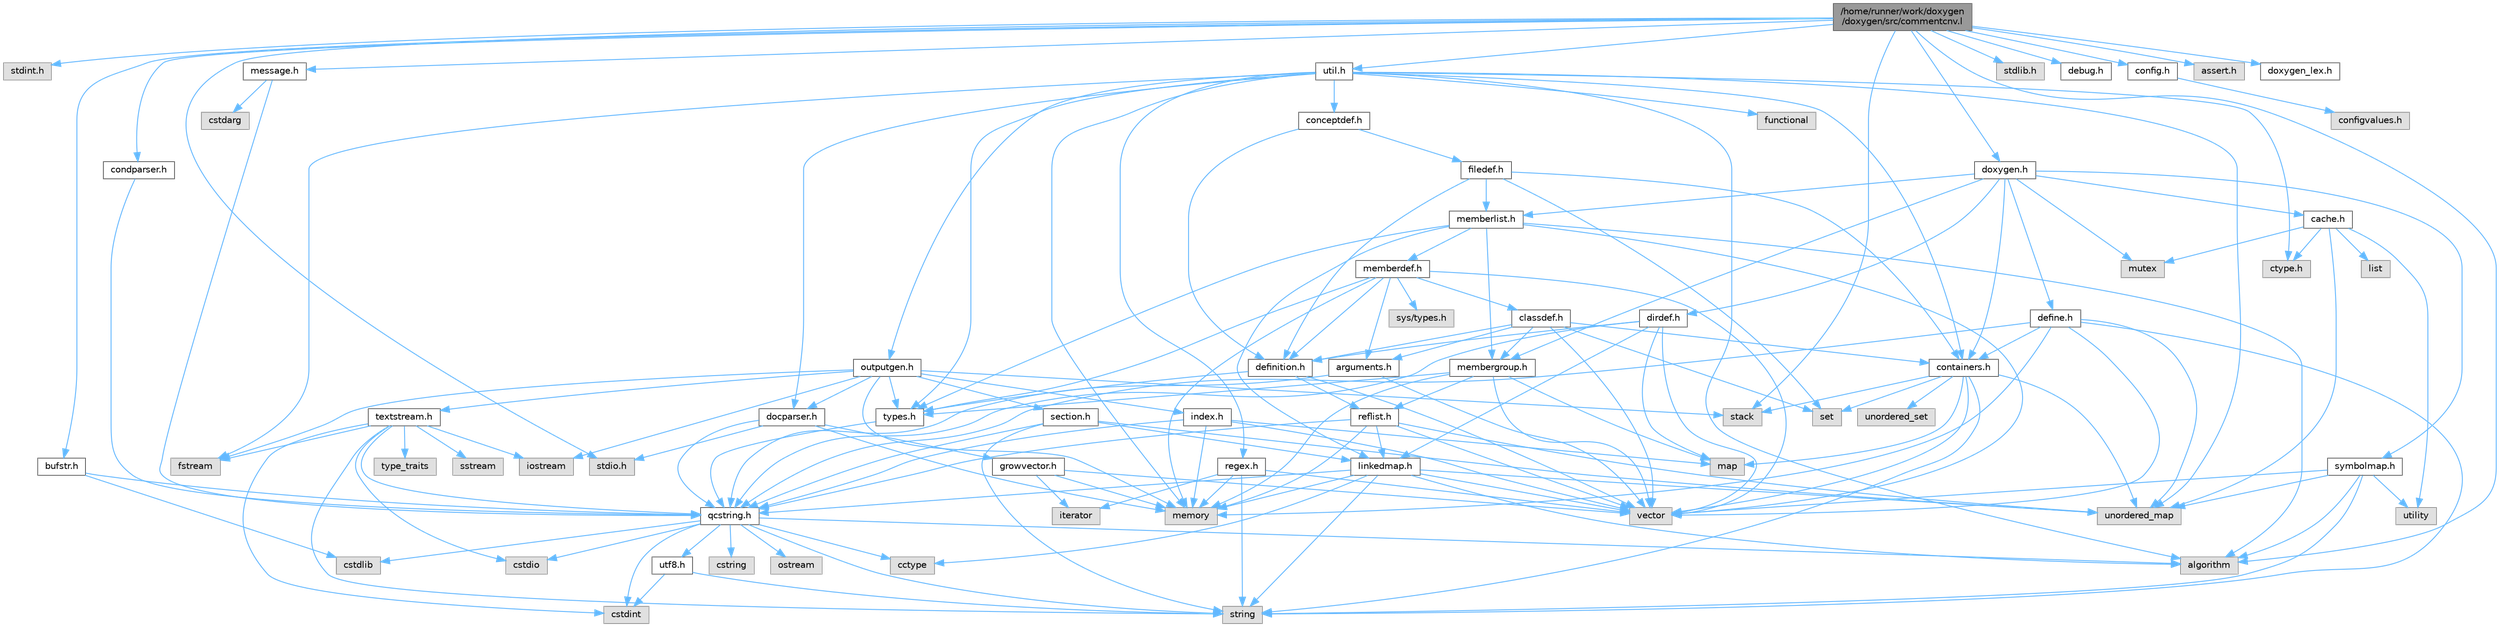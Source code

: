 digraph "/home/runner/work/doxygen/doxygen/src/commentcnv.l"
{
 // INTERACTIVE_SVG=YES
 // LATEX_PDF_SIZE
  bgcolor="transparent";
  edge [fontname=Helvetica,fontsize=10,labelfontname=Helvetica,labelfontsize=10];
  node [fontname=Helvetica,fontsize=10,shape=box,height=0.2,width=0.4];
  Node1 [label="/home/runner/work/doxygen\l/doxygen/src/commentcnv.l",height=0.2,width=0.4,color="gray40", fillcolor="grey60", style="filled", fontcolor="black",tooltip=" "];
  Node1 -> Node2 [color="steelblue1",style="solid"];
  Node2 [label="stdint.h",height=0.2,width=0.4,color="grey60", fillcolor="#E0E0E0", style="filled",tooltip=" "];
  Node1 -> Node3 [color="steelblue1",style="solid"];
  Node3 [label="stdio.h",height=0.2,width=0.4,color="grey60", fillcolor="#E0E0E0", style="filled",tooltip=" "];
  Node1 -> Node4 [color="steelblue1",style="solid"];
  Node4 [label="stdlib.h",height=0.2,width=0.4,color="grey60", fillcolor="#E0E0E0", style="filled",tooltip=" "];
  Node1 -> Node5 [color="steelblue1",style="solid"];
  Node5 [label="stack",height=0.2,width=0.4,color="grey60", fillcolor="#E0E0E0", style="filled",tooltip=" "];
  Node1 -> Node6 [color="steelblue1",style="solid"];
  Node6 [label="algorithm",height=0.2,width=0.4,color="grey60", fillcolor="#E0E0E0", style="filled",tooltip=" "];
  Node1 -> Node7 [color="steelblue1",style="solid"];
  Node7 [label="bufstr.h",height=0.2,width=0.4,color="grey40", fillcolor="white", style="filled",URL="$d4/de5/bufstr_8h.html",tooltip=" "];
  Node7 -> Node8 [color="steelblue1",style="solid"];
  Node8 [label="cstdlib",height=0.2,width=0.4,color="grey60", fillcolor="#E0E0E0", style="filled",tooltip=" "];
  Node7 -> Node9 [color="steelblue1",style="solid"];
  Node9 [label="qcstring.h",height=0.2,width=0.4,color="grey40", fillcolor="white", style="filled",URL="$d7/d5c/qcstring_8h.html",tooltip=" "];
  Node9 -> Node10 [color="steelblue1",style="solid"];
  Node10 [label="string",height=0.2,width=0.4,color="grey60", fillcolor="#E0E0E0", style="filled",tooltip=" "];
  Node9 -> Node6 [color="steelblue1",style="solid"];
  Node9 -> Node11 [color="steelblue1",style="solid"];
  Node11 [label="cctype",height=0.2,width=0.4,color="grey60", fillcolor="#E0E0E0", style="filled",tooltip=" "];
  Node9 -> Node12 [color="steelblue1",style="solid"];
  Node12 [label="cstring",height=0.2,width=0.4,color="grey60", fillcolor="#E0E0E0", style="filled",tooltip=" "];
  Node9 -> Node13 [color="steelblue1",style="solid"];
  Node13 [label="cstdio",height=0.2,width=0.4,color="grey60", fillcolor="#E0E0E0", style="filled",tooltip=" "];
  Node9 -> Node8 [color="steelblue1",style="solid"];
  Node9 -> Node14 [color="steelblue1",style="solid"];
  Node14 [label="cstdint",height=0.2,width=0.4,color="grey60", fillcolor="#E0E0E0", style="filled",tooltip=" "];
  Node9 -> Node15 [color="steelblue1",style="solid"];
  Node15 [label="ostream",height=0.2,width=0.4,color="grey60", fillcolor="#E0E0E0", style="filled",tooltip=" "];
  Node9 -> Node16 [color="steelblue1",style="solid"];
  Node16 [label="utf8.h",height=0.2,width=0.4,color="grey40", fillcolor="white", style="filled",URL="$db/d7c/utf8_8h.html",tooltip="Various UTF8 related helper functions."];
  Node16 -> Node14 [color="steelblue1",style="solid"];
  Node16 -> Node10 [color="steelblue1",style="solid"];
  Node1 -> Node17 [color="steelblue1",style="solid"];
  Node17 [label="debug.h",height=0.2,width=0.4,color="grey40", fillcolor="white", style="filled",URL="$db/d16/debug_8h.html",tooltip=" "];
  Node1 -> Node18 [color="steelblue1",style="solid"];
  Node18 [label="message.h",height=0.2,width=0.4,color="grey40", fillcolor="white", style="filled",URL="$d2/d0d/message_8h.html",tooltip=" "];
  Node18 -> Node19 [color="steelblue1",style="solid"];
  Node19 [label="cstdarg",height=0.2,width=0.4,color="grey60", fillcolor="#E0E0E0", style="filled",tooltip=" "];
  Node18 -> Node9 [color="steelblue1",style="solid"];
  Node1 -> Node20 [color="steelblue1",style="solid"];
  Node20 [label="config.h",height=0.2,width=0.4,color="grey40", fillcolor="white", style="filled",URL="$db/d16/config_8h.html",tooltip=" "];
  Node20 -> Node21 [color="steelblue1",style="solid"];
  Node21 [label="configvalues.h",height=0.2,width=0.4,color="grey60", fillcolor="#E0E0E0", style="filled",tooltip=" "];
  Node1 -> Node22 [color="steelblue1",style="solid"];
  Node22 [label="doxygen.h",height=0.2,width=0.4,color="grey40", fillcolor="white", style="filled",URL="$d1/da1/doxygen_8h.html",tooltip=" "];
  Node22 -> Node23 [color="steelblue1",style="solid"];
  Node23 [label="mutex",height=0.2,width=0.4,color="grey60", fillcolor="#E0E0E0", style="filled",tooltip=" "];
  Node22 -> Node24 [color="steelblue1",style="solid"];
  Node24 [label="containers.h",height=0.2,width=0.4,color="grey40", fillcolor="white", style="filled",URL="$d5/d75/containers_8h.html",tooltip=" "];
  Node24 -> Node25 [color="steelblue1",style="solid"];
  Node25 [label="vector",height=0.2,width=0.4,color="grey60", fillcolor="#E0E0E0", style="filled",tooltip=" "];
  Node24 -> Node10 [color="steelblue1",style="solid"];
  Node24 -> Node26 [color="steelblue1",style="solid"];
  Node26 [label="set",height=0.2,width=0.4,color="grey60", fillcolor="#E0E0E0", style="filled",tooltip=" "];
  Node24 -> Node27 [color="steelblue1",style="solid"];
  Node27 [label="map",height=0.2,width=0.4,color="grey60", fillcolor="#E0E0E0", style="filled",tooltip=" "];
  Node24 -> Node28 [color="steelblue1",style="solid"];
  Node28 [label="unordered_set",height=0.2,width=0.4,color="grey60", fillcolor="#E0E0E0", style="filled",tooltip=" "];
  Node24 -> Node29 [color="steelblue1",style="solid"];
  Node29 [label="unordered_map",height=0.2,width=0.4,color="grey60", fillcolor="#E0E0E0", style="filled",tooltip=" "];
  Node24 -> Node5 [color="steelblue1",style="solid"];
  Node22 -> Node30 [color="steelblue1",style="solid"];
  Node30 [label="membergroup.h",height=0.2,width=0.4,color="grey40", fillcolor="white", style="filled",URL="$d9/d11/membergroup_8h.html",tooltip=" "];
  Node30 -> Node25 [color="steelblue1",style="solid"];
  Node30 -> Node27 [color="steelblue1",style="solid"];
  Node30 -> Node31 [color="steelblue1",style="solid"];
  Node31 [label="memory",height=0.2,width=0.4,color="grey60", fillcolor="#E0E0E0", style="filled",tooltip=" "];
  Node30 -> Node32 [color="steelblue1",style="solid"];
  Node32 [label="types.h",height=0.2,width=0.4,color="grey40", fillcolor="white", style="filled",URL="$d9/d49/types_8h.html",tooltip="This file contains a number of basic enums and types."];
  Node32 -> Node9 [color="steelblue1",style="solid"];
  Node30 -> Node33 [color="steelblue1",style="solid"];
  Node33 [label="reflist.h",height=0.2,width=0.4,color="grey40", fillcolor="white", style="filled",URL="$d1/d02/reflist_8h.html",tooltip=" "];
  Node33 -> Node25 [color="steelblue1",style="solid"];
  Node33 -> Node29 [color="steelblue1",style="solid"];
  Node33 -> Node31 [color="steelblue1",style="solid"];
  Node33 -> Node9 [color="steelblue1",style="solid"];
  Node33 -> Node34 [color="steelblue1",style="solid"];
  Node34 [label="linkedmap.h",height=0.2,width=0.4,color="grey40", fillcolor="white", style="filled",URL="$da/de1/linkedmap_8h.html",tooltip=" "];
  Node34 -> Node29 [color="steelblue1",style="solid"];
  Node34 -> Node25 [color="steelblue1",style="solid"];
  Node34 -> Node31 [color="steelblue1",style="solid"];
  Node34 -> Node10 [color="steelblue1",style="solid"];
  Node34 -> Node6 [color="steelblue1",style="solid"];
  Node34 -> Node11 [color="steelblue1",style="solid"];
  Node34 -> Node9 [color="steelblue1",style="solid"];
  Node22 -> Node35 [color="steelblue1",style="solid"];
  Node35 [label="dirdef.h",height=0.2,width=0.4,color="grey40", fillcolor="white", style="filled",URL="$d6/d15/dirdef_8h.html",tooltip=" "];
  Node35 -> Node25 [color="steelblue1",style="solid"];
  Node35 -> Node27 [color="steelblue1",style="solid"];
  Node35 -> Node9 [color="steelblue1",style="solid"];
  Node35 -> Node34 [color="steelblue1",style="solid"];
  Node35 -> Node36 [color="steelblue1",style="solid"];
  Node36 [label="definition.h",height=0.2,width=0.4,color="grey40", fillcolor="white", style="filled",URL="$df/da1/definition_8h.html",tooltip=" "];
  Node36 -> Node25 [color="steelblue1",style="solid"];
  Node36 -> Node32 [color="steelblue1",style="solid"];
  Node36 -> Node33 [color="steelblue1",style="solid"];
  Node22 -> Node37 [color="steelblue1",style="solid"];
  Node37 [label="memberlist.h",height=0.2,width=0.4,color="grey40", fillcolor="white", style="filled",URL="$dd/d78/memberlist_8h.html",tooltip=" "];
  Node37 -> Node25 [color="steelblue1",style="solid"];
  Node37 -> Node6 [color="steelblue1",style="solid"];
  Node37 -> Node38 [color="steelblue1",style="solid"];
  Node38 [label="memberdef.h",height=0.2,width=0.4,color="grey40", fillcolor="white", style="filled",URL="$d4/d46/memberdef_8h.html",tooltip=" "];
  Node38 -> Node25 [color="steelblue1",style="solid"];
  Node38 -> Node31 [color="steelblue1",style="solid"];
  Node38 -> Node39 [color="steelblue1",style="solid"];
  Node39 [label="sys/types.h",height=0.2,width=0.4,color="grey60", fillcolor="#E0E0E0", style="filled",tooltip=" "];
  Node38 -> Node32 [color="steelblue1",style="solid"];
  Node38 -> Node36 [color="steelblue1",style="solid"];
  Node38 -> Node40 [color="steelblue1",style="solid"];
  Node40 [label="arguments.h",height=0.2,width=0.4,color="grey40", fillcolor="white", style="filled",URL="$df/d9b/arguments_8h.html",tooltip=" "];
  Node40 -> Node25 [color="steelblue1",style="solid"];
  Node40 -> Node9 [color="steelblue1",style="solid"];
  Node38 -> Node41 [color="steelblue1",style="solid"];
  Node41 [label="classdef.h",height=0.2,width=0.4,color="grey40", fillcolor="white", style="filled",URL="$d1/da6/classdef_8h.html",tooltip=" "];
  Node41 -> Node25 [color="steelblue1",style="solid"];
  Node41 -> Node26 [color="steelblue1",style="solid"];
  Node41 -> Node24 [color="steelblue1",style="solid"];
  Node41 -> Node36 [color="steelblue1",style="solid"];
  Node41 -> Node40 [color="steelblue1",style="solid"];
  Node41 -> Node30 [color="steelblue1",style="solid"];
  Node37 -> Node34 [color="steelblue1",style="solid"];
  Node37 -> Node32 [color="steelblue1",style="solid"];
  Node37 -> Node30 [color="steelblue1",style="solid"];
  Node22 -> Node42 [color="steelblue1",style="solid"];
  Node42 [label="define.h",height=0.2,width=0.4,color="grey40", fillcolor="white", style="filled",URL="$df/d67/define_8h.html",tooltip=" "];
  Node42 -> Node25 [color="steelblue1",style="solid"];
  Node42 -> Node31 [color="steelblue1",style="solid"];
  Node42 -> Node10 [color="steelblue1",style="solid"];
  Node42 -> Node29 [color="steelblue1",style="solid"];
  Node42 -> Node9 [color="steelblue1",style="solid"];
  Node42 -> Node24 [color="steelblue1",style="solid"];
  Node22 -> Node43 [color="steelblue1",style="solid"];
  Node43 [label="cache.h",height=0.2,width=0.4,color="grey40", fillcolor="white", style="filled",URL="$d3/d26/cache_8h.html",tooltip=" "];
  Node43 -> Node44 [color="steelblue1",style="solid"];
  Node44 [label="list",height=0.2,width=0.4,color="grey60", fillcolor="#E0E0E0", style="filled",tooltip=" "];
  Node43 -> Node29 [color="steelblue1",style="solid"];
  Node43 -> Node23 [color="steelblue1",style="solid"];
  Node43 -> Node45 [color="steelblue1",style="solid"];
  Node45 [label="utility",height=0.2,width=0.4,color="grey60", fillcolor="#E0E0E0", style="filled",tooltip=" "];
  Node43 -> Node46 [color="steelblue1",style="solid"];
  Node46 [label="ctype.h",height=0.2,width=0.4,color="grey60", fillcolor="#E0E0E0", style="filled",tooltip=" "];
  Node22 -> Node47 [color="steelblue1",style="solid"];
  Node47 [label="symbolmap.h",height=0.2,width=0.4,color="grey40", fillcolor="white", style="filled",URL="$d7/ddd/symbolmap_8h.html",tooltip=" "];
  Node47 -> Node6 [color="steelblue1",style="solid"];
  Node47 -> Node29 [color="steelblue1",style="solid"];
  Node47 -> Node25 [color="steelblue1",style="solid"];
  Node47 -> Node10 [color="steelblue1",style="solid"];
  Node47 -> Node45 [color="steelblue1",style="solid"];
  Node1 -> Node48 [color="steelblue1",style="solid"];
  Node48 [label="util.h",height=0.2,width=0.4,color="grey40", fillcolor="white", style="filled",URL="$d8/d3c/util_8h.html",tooltip="A bunch of utility functions."];
  Node48 -> Node31 [color="steelblue1",style="solid"];
  Node48 -> Node29 [color="steelblue1",style="solid"];
  Node48 -> Node6 [color="steelblue1",style="solid"];
  Node48 -> Node49 [color="steelblue1",style="solid"];
  Node49 [label="functional",height=0.2,width=0.4,color="grey60", fillcolor="#E0E0E0", style="filled",tooltip=" "];
  Node48 -> Node50 [color="steelblue1",style="solid"];
  Node50 [label="fstream",height=0.2,width=0.4,color="grey60", fillcolor="#E0E0E0", style="filled",tooltip=" "];
  Node48 -> Node46 [color="steelblue1",style="solid"];
  Node48 -> Node32 [color="steelblue1",style="solid"];
  Node48 -> Node51 [color="steelblue1",style="solid"];
  Node51 [label="docparser.h",height=0.2,width=0.4,color="grey40", fillcolor="white", style="filled",URL="$de/d9c/docparser_8h.html",tooltip=" "];
  Node51 -> Node3 [color="steelblue1",style="solid"];
  Node51 -> Node31 [color="steelblue1",style="solid"];
  Node51 -> Node9 [color="steelblue1",style="solid"];
  Node51 -> Node52 [color="steelblue1",style="solid"];
  Node52 [label="growvector.h",height=0.2,width=0.4,color="grey40", fillcolor="white", style="filled",URL="$d7/d50/growvector_8h.html",tooltip=" "];
  Node52 -> Node25 [color="steelblue1",style="solid"];
  Node52 -> Node31 [color="steelblue1",style="solid"];
  Node52 -> Node53 [color="steelblue1",style="solid"];
  Node53 [label="iterator",height=0.2,width=0.4,color="grey60", fillcolor="#E0E0E0", style="filled",tooltip=" "];
  Node48 -> Node24 [color="steelblue1",style="solid"];
  Node48 -> Node54 [color="steelblue1",style="solid"];
  Node54 [label="outputgen.h",height=0.2,width=0.4,color="grey40", fillcolor="white", style="filled",URL="$df/d06/outputgen_8h.html",tooltip=" "];
  Node54 -> Node31 [color="steelblue1",style="solid"];
  Node54 -> Node5 [color="steelblue1",style="solid"];
  Node54 -> Node55 [color="steelblue1",style="solid"];
  Node55 [label="iostream",height=0.2,width=0.4,color="grey60", fillcolor="#E0E0E0", style="filled",tooltip=" "];
  Node54 -> Node50 [color="steelblue1",style="solid"];
  Node54 -> Node32 [color="steelblue1",style="solid"];
  Node54 -> Node56 [color="steelblue1",style="solid"];
  Node56 [label="index.h",height=0.2,width=0.4,color="grey40", fillcolor="white", style="filled",URL="$d1/db5/index_8h.html",tooltip=" "];
  Node56 -> Node31 [color="steelblue1",style="solid"];
  Node56 -> Node25 [color="steelblue1",style="solid"];
  Node56 -> Node27 [color="steelblue1",style="solid"];
  Node56 -> Node9 [color="steelblue1",style="solid"];
  Node54 -> Node57 [color="steelblue1",style="solid"];
  Node57 [label="section.h",height=0.2,width=0.4,color="grey40", fillcolor="white", style="filled",URL="$d1/d2a/section_8h.html",tooltip=" "];
  Node57 -> Node10 [color="steelblue1",style="solid"];
  Node57 -> Node29 [color="steelblue1",style="solid"];
  Node57 -> Node9 [color="steelblue1",style="solid"];
  Node57 -> Node34 [color="steelblue1",style="solid"];
  Node54 -> Node58 [color="steelblue1",style="solid"];
  Node58 [label="textstream.h",height=0.2,width=0.4,color="grey40", fillcolor="white", style="filled",URL="$d4/d7d/textstream_8h.html",tooltip=" "];
  Node58 -> Node10 [color="steelblue1",style="solid"];
  Node58 -> Node55 [color="steelblue1",style="solid"];
  Node58 -> Node59 [color="steelblue1",style="solid"];
  Node59 [label="sstream",height=0.2,width=0.4,color="grey60", fillcolor="#E0E0E0", style="filled",tooltip=" "];
  Node58 -> Node14 [color="steelblue1",style="solid"];
  Node58 -> Node13 [color="steelblue1",style="solid"];
  Node58 -> Node50 [color="steelblue1",style="solid"];
  Node58 -> Node60 [color="steelblue1",style="solid"];
  Node60 [label="type_traits",height=0.2,width=0.4,color="grey60", fillcolor="#E0E0E0", style="filled",tooltip=" "];
  Node58 -> Node9 [color="steelblue1",style="solid"];
  Node54 -> Node51 [color="steelblue1",style="solid"];
  Node48 -> Node61 [color="steelblue1",style="solid"];
  Node61 [label="regex.h",height=0.2,width=0.4,color="grey40", fillcolor="white", style="filled",URL="$d1/d21/regex_8h.html",tooltip=" "];
  Node61 -> Node31 [color="steelblue1",style="solid"];
  Node61 -> Node10 [color="steelblue1",style="solid"];
  Node61 -> Node25 [color="steelblue1",style="solid"];
  Node61 -> Node53 [color="steelblue1",style="solid"];
  Node48 -> Node62 [color="steelblue1",style="solid"];
  Node62 [label="conceptdef.h",height=0.2,width=0.4,color="grey40", fillcolor="white", style="filled",URL="$da/df1/conceptdef_8h.html",tooltip=" "];
  Node62 -> Node36 [color="steelblue1",style="solid"];
  Node62 -> Node63 [color="steelblue1",style="solid"];
  Node63 [label="filedef.h",height=0.2,width=0.4,color="grey40", fillcolor="white", style="filled",URL="$d4/d3a/filedef_8h.html",tooltip=" "];
  Node63 -> Node26 [color="steelblue1",style="solid"];
  Node63 -> Node36 [color="steelblue1",style="solid"];
  Node63 -> Node37 [color="steelblue1",style="solid"];
  Node63 -> Node24 [color="steelblue1",style="solid"];
  Node1 -> Node64 [color="steelblue1",style="solid"];
  Node64 [label="condparser.h",height=0.2,width=0.4,color="grey40", fillcolor="white", style="filled",URL="$d7/d6f/condparser_8h.html",tooltip=" "];
  Node64 -> Node9 [color="steelblue1",style="solid"];
  Node1 -> Node65 [color="steelblue1",style="solid"];
  Node65 [label="assert.h",height=0.2,width=0.4,color="grey60", fillcolor="#E0E0E0", style="filled",tooltip=" "];
  Node1 -> Node66 [color="steelblue1",style="solid"];
  Node66 [label="doxygen_lex.h",height=0.2,width=0.4,color="grey40", fillcolor="white", style="filled",URL="$d6/da5/doxygen__lex_8h.html",tooltip=" "];
}
